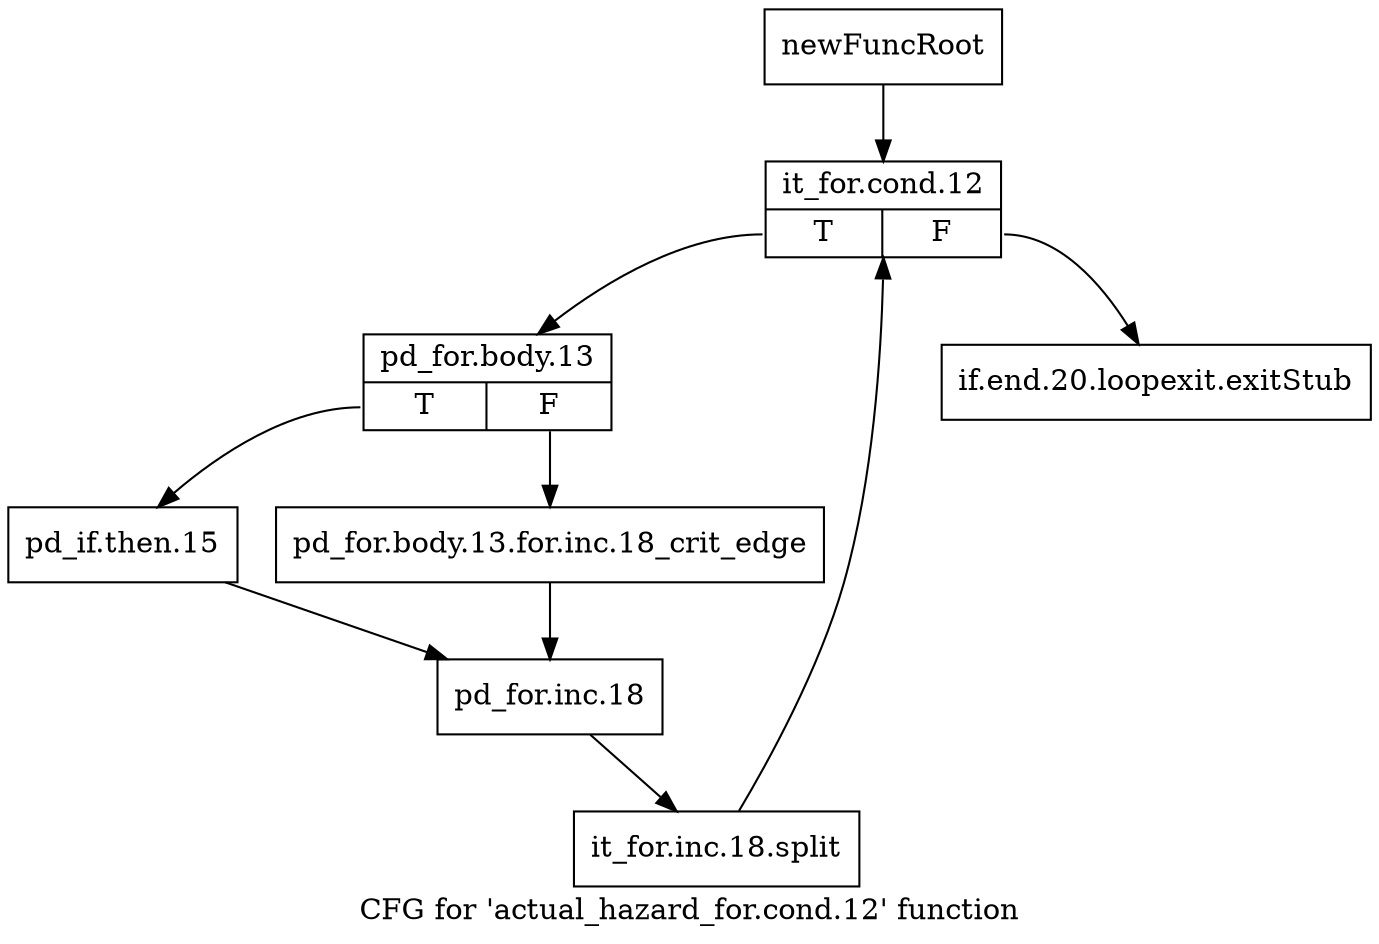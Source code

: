 digraph "CFG for 'actual_hazard_for.cond.12' function" {
	label="CFG for 'actual_hazard_for.cond.12' function";

	Node0xb287a40 [shape=record,label="{newFuncRoot}"];
	Node0xb287a40 -> Node0xb2b8400;
	Node0xb2b7f10 [shape=record,label="{if.end.20.loopexit.exitStub}"];
	Node0xb2b8400 [shape=record,label="{it_for.cond.12|{<s0>T|<s1>F}}"];
	Node0xb2b8400:s0 -> Node0xb2b8450;
	Node0xb2b8400:s1 -> Node0xb2b7f10;
	Node0xb2b8450 [shape=record,label="{pd_for.body.13|{<s0>T|<s1>F}}"];
	Node0xb2b8450:s0 -> Node0xb2b84f0;
	Node0xb2b8450:s1 -> Node0xb2b84a0;
	Node0xb2b84a0 [shape=record,label="{pd_for.body.13.for.inc.18_crit_edge}"];
	Node0xb2b84a0 -> Node0xb2b8540;
	Node0xb2b84f0 [shape=record,label="{pd_if.then.15}"];
	Node0xb2b84f0 -> Node0xb2b8540;
	Node0xb2b8540 [shape=record,label="{pd_for.inc.18}"];
	Node0xb2b8540 -> Node0xf7cd420;
	Node0xf7cd420 [shape=record,label="{it_for.inc.18.split}"];
	Node0xf7cd420 -> Node0xb2b8400;
}
